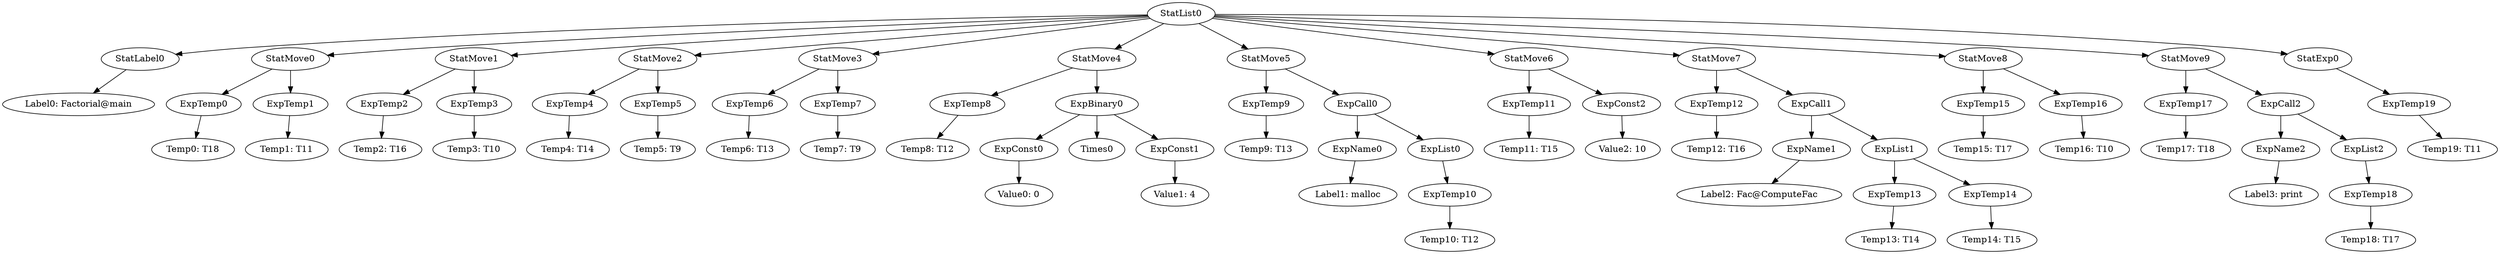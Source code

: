 digraph {
	ordering = out;
	StatExp0 -> ExpTemp19;
	ExpTemp19 -> "Temp19: T11";
	ExpList2 -> ExpTemp18;
	StatMove9 -> ExpTemp17;
	StatMove9 -> ExpCall2;
	StatMove8 -> ExpTemp15;
	StatMove8 -> ExpTemp16;
	ExpTemp16 -> "Temp16: T10";
	ExpTemp13 -> "Temp13: T14";
	ExpCall1 -> ExpName1;
	ExpCall1 -> ExpList1;
	ExpName1 -> "Label2: Fac@ComputeFac";
	ExpCall2 -> ExpName2;
	ExpCall2 -> ExpList2;
	ExpConst2 -> "Value2: 10";
	StatMove6 -> ExpTemp11;
	StatMove6 -> ExpConst2;
	ExpTemp15 -> "Temp15: T17";
	ExpList0 -> ExpTemp10;
	ExpTemp17 -> "Temp17: T18";
	ExpCall0 -> ExpName0;
	ExpCall0 -> ExpList0;
	StatMove2 -> ExpTemp4;
	StatMove2 -> ExpTemp5;
	ExpTemp10 -> "Temp10: T12";
	ExpTemp2 -> "Temp2: T16";
	ExpTemp3 -> "Temp3: T10";
	StatLabel0 -> "Label0: Factorial@main";
	StatList0 -> StatLabel0;
	StatList0 -> StatMove0;
	StatList0 -> StatMove1;
	StatList0 -> StatMove2;
	StatList0 -> StatMove3;
	StatList0 -> StatMove4;
	StatList0 -> StatMove5;
	StatList0 -> StatMove6;
	StatList0 -> StatMove7;
	StatList0 -> StatMove8;
	StatList0 -> StatMove9;
	StatList0 -> StatExp0;
	ExpTemp0 -> "Temp0: T18";
	StatMove0 -> ExpTemp0;
	StatMove0 -> ExpTemp1;
	ExpName2 -> "Label3: print";
	ExpTemp14 -> "Temp14: T15";
	ExpTemp1 -> "Temp1: T11";
	ExpTemp5 -> "Temp5: T9";
	ExpTemp6 -> "Temp6: T13";
	ExpTemp11 -> "Temp11: T15";
	StatMove3 -> ExpTemp6;
	StatMove3 -> ExpTemp7;
	ExpTemp4 -> "Temp4: T14";
	ExpTemp7 -> "Temp7: T9";
	ExpName0 -> "Label1: malloc";
	StatMove1 -> ExpTemp2;
	StatMove1 -> ExpTemp3;
	ExpTemp8 -> "Temp8: T12";
	ExpList1 -> ExpTemp13;
	ExpList1 -> ExpTemp14;
	StatMove7 -> ExpTemp12;
	StatMove7 -> ExpCall1;
	StatMove4 -> ExpTemp8;
	StatMove4 -> ExpBinary0;
	ExpConst1 -> "Value1: 4";
	StatMove5 -> ExpTemp9;
	StatMove5 -> ExpCall0;
	ExpTemp18 -> "Temp18: T17";
	ExpConst0 -> "Value0: 0";
	ExpTemp12 -> "Temp12: T16";
	ExpBinary0 -> ExpConst0;
	ExpBinary0 -> Times0;
	ExpBinary0 -> ExpConst1;
	ExpTemp9 -> "Temp9: T13";
}

